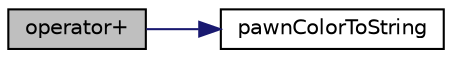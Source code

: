 digraph "operator+"
{
 // LATEX_PDF_SIZE
  bgcolor="transparent";
  edge [fontname="Helvetica",fontsize="10",labelfontname="Helvetica",labelfontsize="10"];
  node [fontname="Helvetica",fontsize="10",shape=record];
  rankdir="LR";
  Node1 [label="operator+",height=0.2,width=0.4,color="black", fillcolor="grey75", style="filled", fontcolor="black",tooltip=" "];
  Node1 -> Node2 [color="midnightblue",fontsize="10",style="solid",fontname="Helvetica"];
  Node2 [label="pawnColorToString",height=0.2,width=0.4,color="black",URL="$d3/d43/PawnColor_8cpp.html#a60ef28efc0e8b9bf41b21c035cf81380",tooltip=" "];
}
